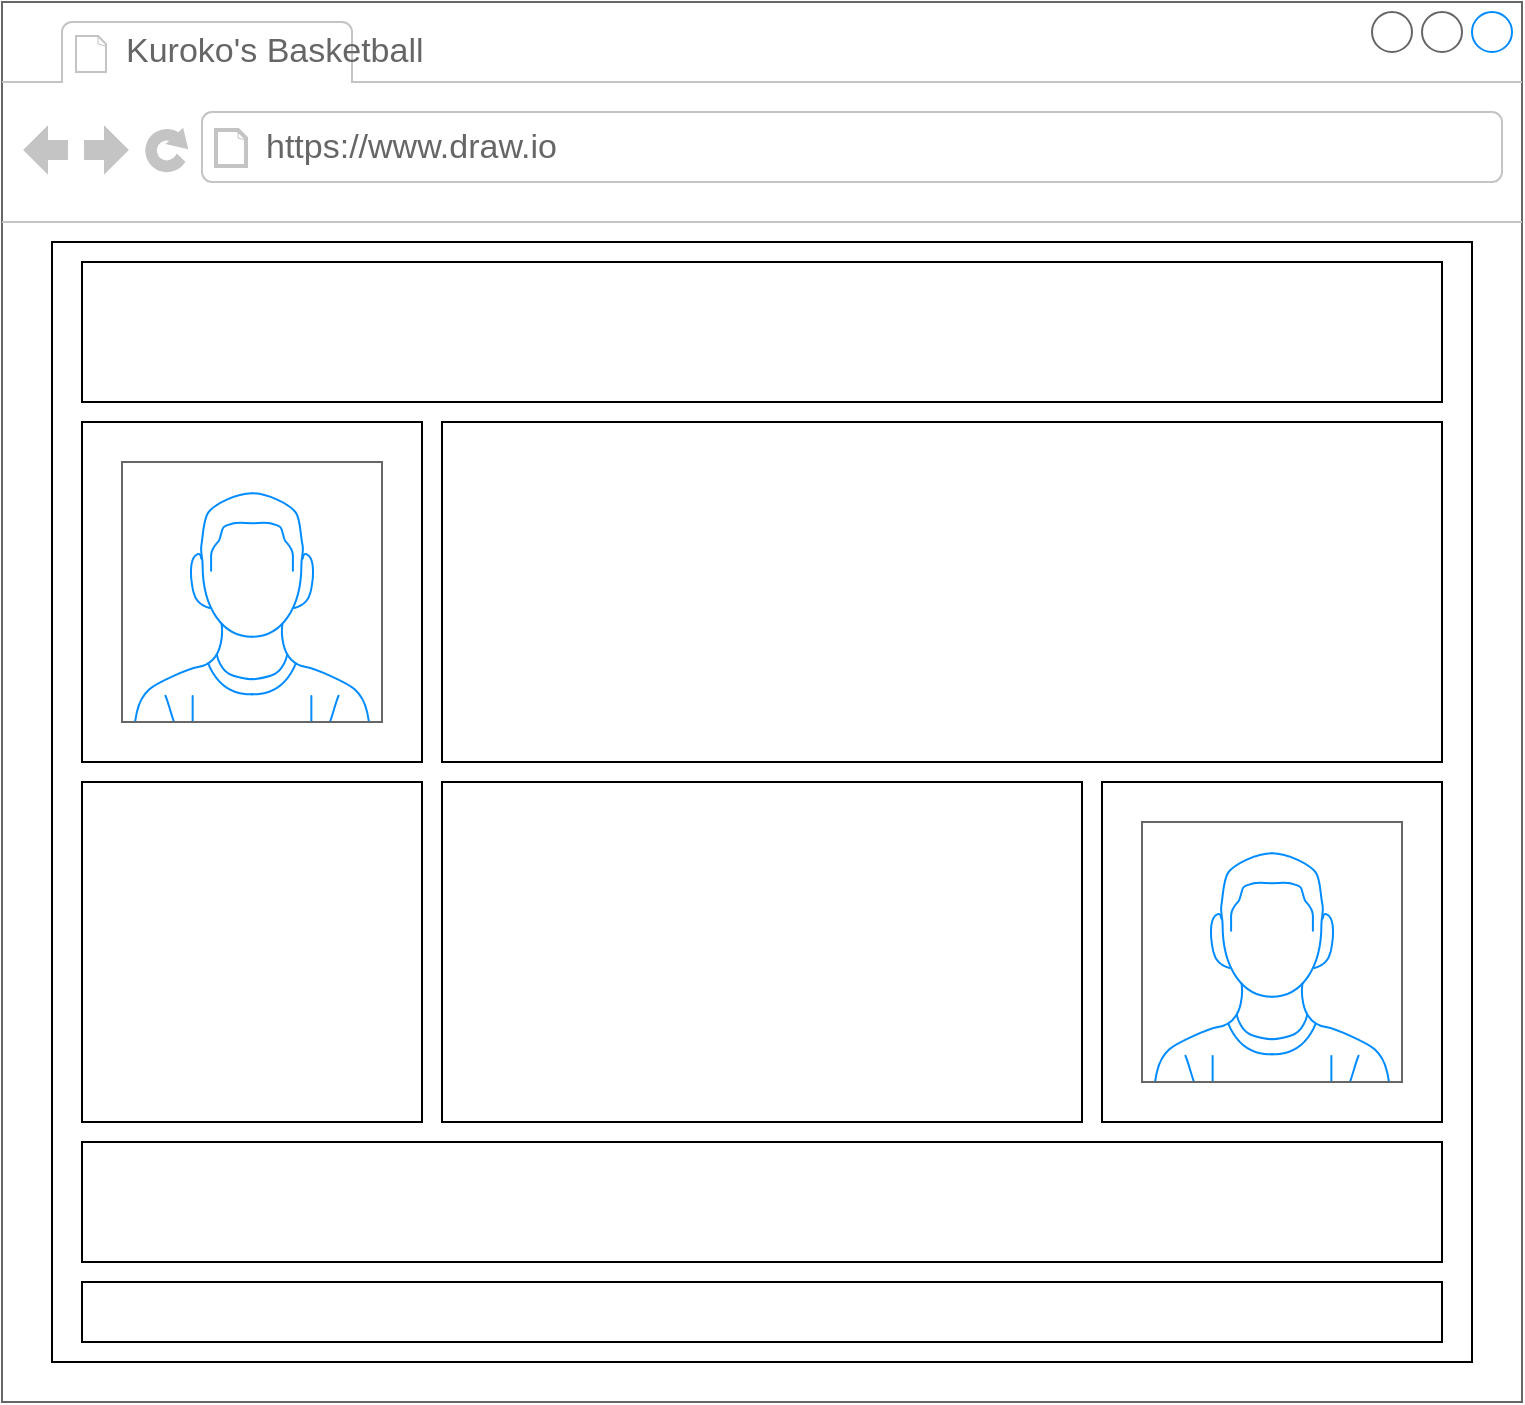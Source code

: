 <mxfile version="14.6.11" type="github">
  <diagram id="ViZvrklLhSphlfB9RMSQ" name="Page-1">
    <mxGraphModel dx="1422" dy="794" grid="1" gridSize="10" guides="1" tooltips="1" connect="1" arrows="1" fold="1" page="1" pageScale="1" pageWidth="850" pageHeight="1100" math="0" shadow="0">
      <root>
        <mxCell id="0" />
        <mxCell id="1" parent="0" />
        <mxCell id="SDU-umlRtd4r8Wcu-aAS-1" value="" style="strokeWidth=1;shadow=0;dashed=0;align=center;html=1;shape=mxgraph.mockup.containers.browserWindow;rSize=0;strokeColor=#666666;strokeColor2=#008cff;strokeColor3=#c4c4c4;mainText=,;recursiveResize=0;" vertex="1" parent="1">
          <mxGeometry x="40" y="40" width="760" height="700" as="geometry" />
        </mxCell>
        <mxCell id="SDU-umlRtd4r8Wcu-aAS-2" value="Kuroko&#39;s Basketball" style="strokeWidth=1;shadow=0;dashed=0;align=center;html=1;shape=mxgraph.mockup.containers.anchor;fontSize=17;fontColor=#666666;align=left;" vertex="1" parent="SDU-umlRtd4r8Wcu-aAS-1">
          <mxGeometry x="60" y="12" width="110" height="26" as="geometry" />
        </mxCell>
        <mxCell id="SDU-umlRtd4r8Wcu-aAS-3" value="https://www.draw.io" style="strokeWidth=1;shadow=0;dashed=0;align=center;html=1;shape=mxgraph.mockup.containers.anchor;rSize=0;fontSize=17;fontColor=#666666;align=left;" vertex="1" parent="SDU-umlRtd4r8Wcu-aAS-1">
          <mxGeometry x="130" y="60" width="250" height="26" as="geometry" />
        </mxCell>
        <mxCell id="SDU-umlRtd4r8Wcu-aAS-4" value="" style="rounded=0;whiteSpace=wrap;html=1;" vertex="1" parent="SDU-umlRtd4r8Wcu-aAS-1">
          <mxGeometry x="25" y="120" width="710" height="560" as="geometry" />
        </mxCell>
        <mxCell id="SDU-umlRtd4r8Wcu-aAS-5" value="" style="rounded=0;whiteSpace=wrap;html=1;" vertex="1" parent="SDU-umlRtd4r8Wcu-aAS-1">
          <mxGeometry x="40" y="130" width="680" height="70" as="geometry" />
        </mxCell>
        <mxCell id="SDU-umlRtd4r8Wcu-aAS-6" value="" style="whiteSpace=wrap;html=1;aspect=fixed;" vertex="1" parent="SDU-umlRtd4r8Wcu-aAS-1">
          <mxGeometry x="40" y="210" width="170" height="170" as="geometry" />
        </mxCell>
        <mxCell id="SDU-umlRtd4r8Wcu-aAS-7" value="" style="whiteSpace=wrap;html=1;aspect=fixed;" vertex="1" parent="SDU-umlRtd4r8Wcu-aAS-1">
          <mxGeometry x="40" y="390" width="170" height="170" as="geometry" />
        </mxCell>
        <mxCell id="SDU-umlRtd4r8Wcu-aAS-8" value="" style="rounded=0;whiteSpace=wrap;html=1;" vertex="1" parent="SDU-umlRtd4r8Wcu-aAS-1">
          <mxGeometry x="40" y="570" width="680" height="60" as="geometry" />
        </mxCell>
        <mxCell id="SDU-umlRtd4r8Wcu-aAS-10" value="" style="rounded=0;whiteSpace=wrap;html=1;" vertex="1" parent="SDU-umlRtd4r8Wcu-aAS-1">
          <mxGeometry x="220" y="210" width="500" height="170" as="geometry" />
        </mxCell>
        <mxCell id="SDU-umlRtd4r8Wcu-aAS-11" value="" style="rounded=0;whiteSpace=wrap;html=1;" vertex="1" parent="SDU-umlRtd4r8Wcu-aAS-1">
          <mxGeometry x="40" y="640" width="680" height="30" as="geometry" />
        </mxCell>
        <mxCell id="SDU-umlRtd4r8Wcu-aAS-12" value="" style="rounded=0;whiteSpace=wrap;html=1;" vertex="1" parent="SDU-umlRtd4r8Wcu-aAS-1">
          <mxGeometry x="220" y="390" width="320" height="170" as="geometry" />
        </mxCell>
        <mxCell id="SDU-umlRtd4r8Wcu-aAS-13" value="" style="whiteSpace=wrap;html=1;aspect=fixed;" vertex="1" parent="SDU-umlRtd4r8Wcu-aAS-1">
          <mxGeometry x="550" y="390" width="170" height="170" as="geometry" />
        </mxCell>
        <mxCell id="SDU-umlRtd4r8Wcu-aAS-14" value="" style="verticalLabelPosition=bottom;shadow=0;dashed=0;align=center;html=1;verticalAlign=top;strokeWidth=1;shape=mxgraph.mockup.containers.userMale;strokeColor=#666666;strokeColor2=#008cff;" vertex="1" parent="SDU-umlRtd4r8Wcu-aAS-1">
          <mxGeometry x="60" y="230" width="130" height="130" as="geometry" />
        </mxCell>
        <mxCell id="SDU-umlRtd4r8Wcu-aAS-15" value="" style="verticalLabelPosition=bottom;shadow=0;dashed=0;align=center;html=1;verticalAlign=top;strokeWidth=1;shape=mxgraph.mockup.containers.userMale;strokeColor=#666666;strokeColor2=#008cff;" vertex="1" parent="SDU-umlRtd4r8Wcu-aAS-1">
          <mxGeometry x="570" y="410" width="130" height="130" as="geometry" />
        </mxCell>
      </root>
    </mxGraphModel>
  </diagram>
</mxfile>
